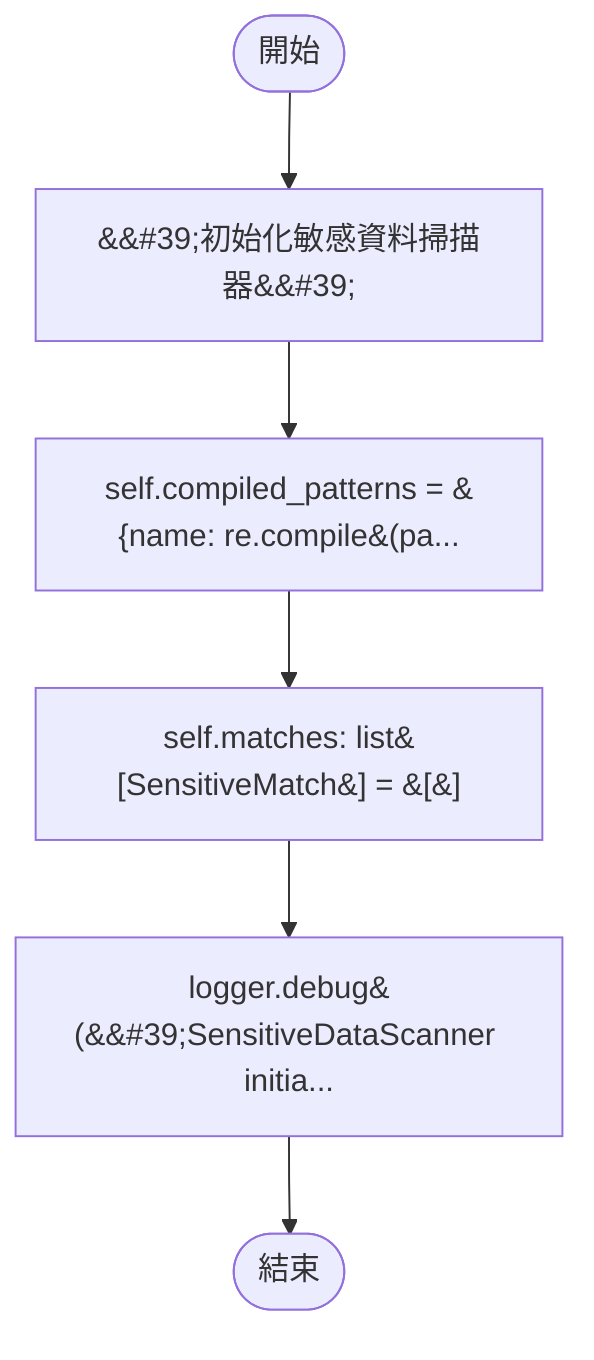 flowchart TB
    n1([開始])
    n2([結束])
    n3[&amp;&#35;39;初始化敏感資料掃描器&amp;&#35;39;]
    n4[self.compiled_patterns = &#123;name: re.compile&#40;pa...]
    n5[self.matches: list&#91;SensitiveMatch&#93; = &#91;&#93;]
    n6[logger.debug&#40;&amp;&#35;39;SensitiveDataScanner initia...]
    n1 --> n3
    n3 --> n4
    n4 --> n5
    n5 --> n6
    n6 --> n2
